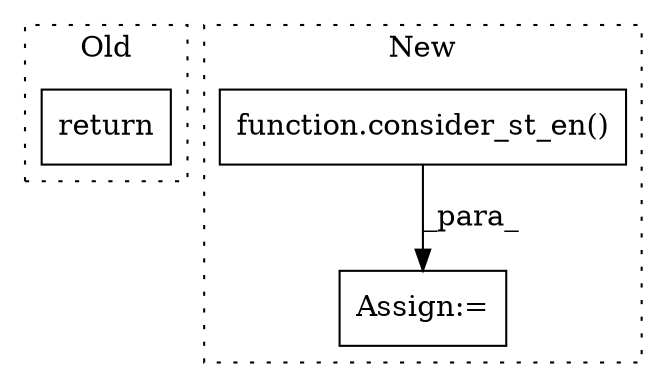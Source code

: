 digraph G {
subgraph cluster0 {
1 [label="return" a="93" s="14307" l="6" shape="box"];
label = "Old";
style="dotted";
}
subgraph cluster1 {
2 [label="function.consider_st_en()" a="75" s="13188,13213" l="15,1" shape="box"];
3 [label="Assign:=" a="68" s="13185" l="3" shape="box"];
label = "New";
style="dotted";
}
2 -> 3 [label="_para_"];
}